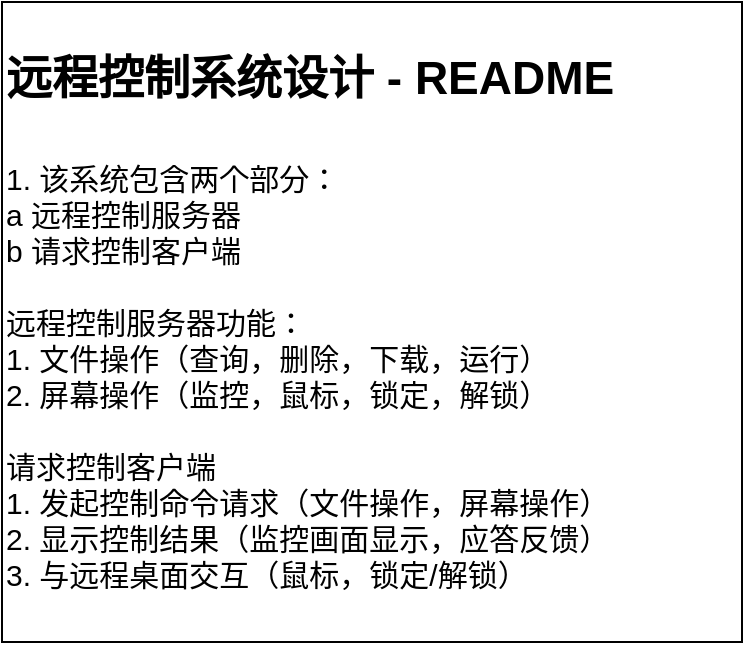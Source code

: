 <mxfile version="13.9.9" type="device"><diagram name="Page-1" id="e7e014a7-5840-1c2e-5031-d8a46d1fe8dd"><mxGraphModel dx="1024" dy="731" grid="1" gridSize="10" guides="1" tooltips="1" connect="1" arrows="1" fold="1" page="1" pageScale="1" pageWidth="1169" pageHeight="826" background="#ffffff" math="0" shadow="0"><root><mxCell id="0"/><mxCell id="1" parent="0"/><mxCell id="0xcNYRG2RYPFX97tUk6d-7" value="&lt;div style=&quot;font-size: 23px&quot;&gt;&lt;font style=&quot;font-size: 23px&quot;&gt;&lt;b&gt;远程控制系统设计 - README&lt;/b&gt;&lt;/font&gt;&lt;/div&gt;&lt;div style=&quot;font-size: 23px&quot;&gt;&lt;font style=&quot;font-size: 23px&quot;&gt;&lt;br&gt;&lt;/font&gt;&lt;/div&gt;&lt;div style=&quot;font-size: 15px&quot;&gt;&lt;font style=&quot;font-size: 15px&quot;&gt;1. 该系统包含两个部分：&lt;/font&gt;&lt;/div&gt;&lt;div style=&quot;font-size: 15px&quot;&gt;&lt;font style=&quot;font-size: 15px&quot;&gt;a 远程控制服务器&lt;/font&gt;&lt;/div&gt;&lt;div style=&quot;font-size: 15px&quot;&gt;&lt;font style=&quot;font-size: 15px&quot;&gt;b 请求控制客户端&lt;/font&gt;&lt;/div&gt;&lt;div style=&quot;font-size: 15px&quot;&gt;&lt;font style=&quot;font-size: 15px&quot;&gt;&lt;br&gt;&lt;/font&gt;&lt;/div&gt;&lt;div style=&quot;font-size: 15px&quot;&gt;&lt;font style=&quot;font-size: 15px&quot;&gt;远程控制服务器功能：&lt;/font&gt;&lt;/div&gt;&lt;div style=&quot;font-size: 15px&quot;&gt;&lt;font style=&quot;font-size: 15px&quot;&gt;1. 文件操作（查询，删除，下载，运行）&lt;/font&gt;&lt;/div&gt;&lt;div style=&quot;font-size: 15px&quot;&gt;&lt;font style=&quot;font-size: 15px&quot;&gt;2. 屏幕操作（监控，鼠标，锁定，解锁）&lt;/font&gt;&lt;/div&gt;&lt;div style=&quot;font-size: 15px&quot;&gt;&lt;font style=&quot;font-size: 15px&quot;&gt;&lt;br&gt;&lt;/font&gt;&lt;/div&gt;&lt;div style=&quot;font-size: 15px&quot;&gt;&lt;font style=&quot;font-size: 15px&quot;&gt;请求控制客户端&lt;/font&gt;&lt;/div&gt;&lt;div style=&quot;font-size: 15px&quot;&gt;&lt;font style=&quot;font-size: 15px&quot;&gt;1. 发起控制命令请求（文件操作，屏幕操作）&lt;/font&gt;&lt;/div&gt;&lt;div style=&quot;font-size: 15px&quot;&gt;&lt;font style=&quot;font-size: 15px&quot;&gt;2. 显示控制结果（监控画面显示，应答反馈）&lt;/font&gt;&lt;/div&gt;&lt;div style=&quot;font-size: 15px&quot;&gt;&lt;font style=&quot;font-size: 15px&quot;&gt;3. 与远程桌面交互（鼠标，锁定/解锁）&lt;/font&gt;&lt;/div&gt;" style="html=1;align=left;" vertex="1" parent="1"><mxGeometry width="370" height="320" as="geometry"/></mxCell></root></mxGraphModel></diagram></mxfile>